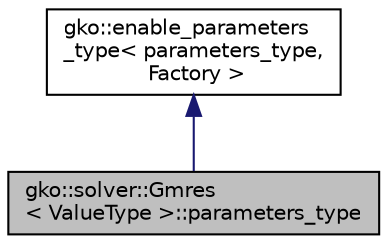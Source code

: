 digraph "gko::solver::Gmres&lt; ValueType &gt;::parameters_type"
{
 // INTERACTIVE_SVG=YES
  edge [fontname="Helvetica",fontsize="10",labelfontname="Helvetica",labelfontsize="10"];
  node [fontname="Helvetica",fontsize="10",shape=record];
  Node1 [label="gko::solver::Gmres\l\< ValueType \>::parameters_type",height=0.2,width=0.4,color="black", fillcolor="grey75", style="filled", fontcolor="black"];
  Node2 -> Node1 [dir="back",color="midnightblue",fontsize="10",style="solid",fontname="Helvetica"];
  Node2 [label="gko::enable_parameters\l_type\< parameters_type,\l Factory \>",height=0.2,width=0.4,color="black", fillcolor="white", style="filled",URL="$structgko_1_1enable__parameters__type.html"];
}
